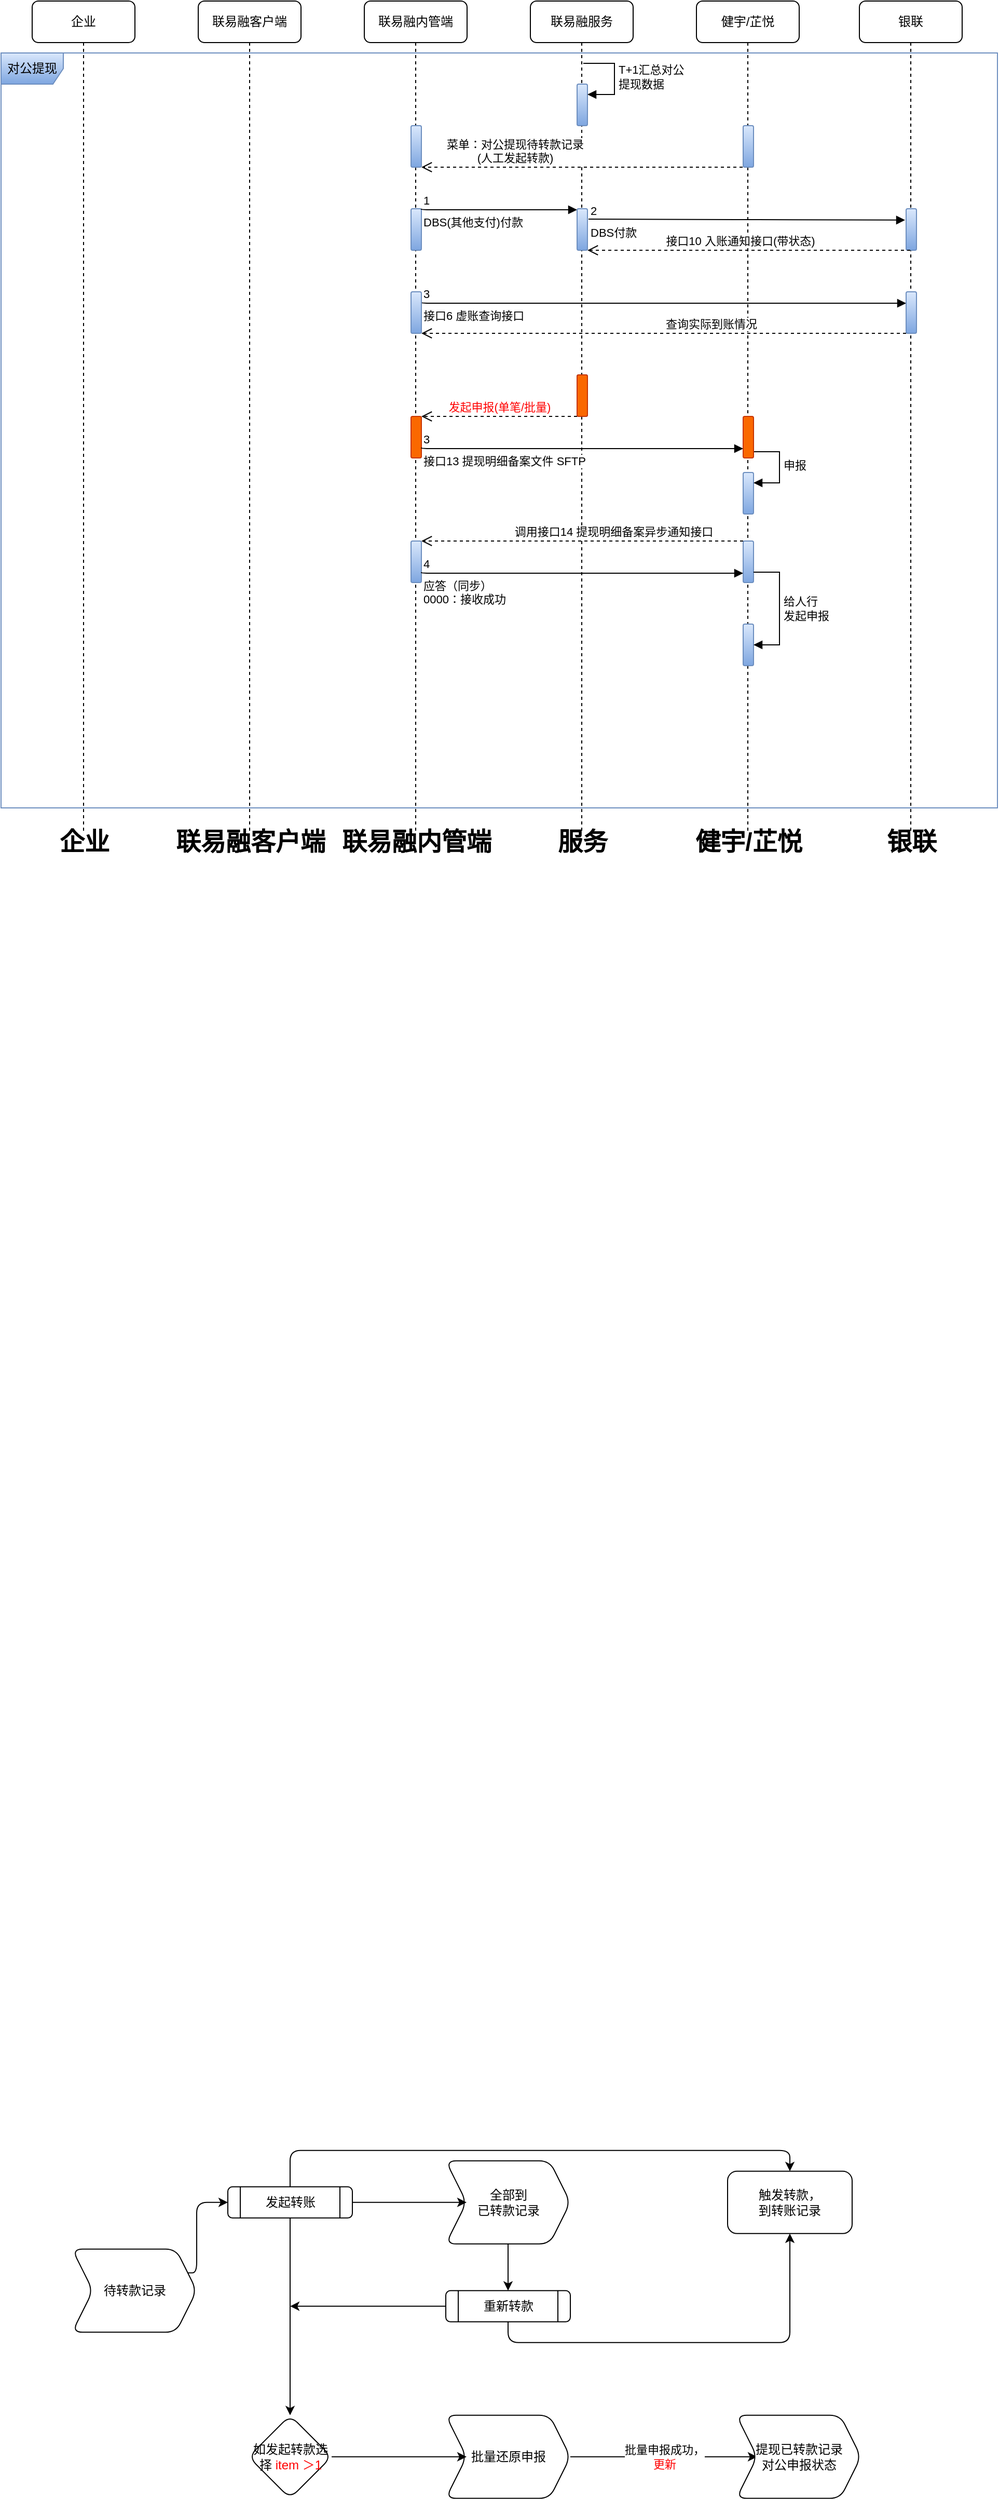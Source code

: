 <mxfile version="21.5.2" type="github">
  <diagram name="第 1 页" id="Y29vQs1fbBjCuAOMUxID">
    <mxGraphModel dx="1534" dy="851" grid="1" gridSize="10" guides="1" tooltips="1" connect="1" arrows="1" fold="1" page="1" pageScale="1" pageWidth="827" pageHeight="1169" math="0" shadow="0">
      <root>
        <mxCell id="0" />
        <mxCell id="1" parent="0" />
        <mxCell id="CyjdcLk994ZgfRY2nxm0-1" value="企业" style="shape=umlLifeline;perimeter=lifelinePerimeter;whiteSpace=wrap;html=1;container=1;dropTarget=0;collapsible=0;recursiveResize=0;outlineConnect=0;portConstraint=eastwest;newEdgeStyle={&quot;edgeStyle&quot;:&quot;elbowEdgeStyle&quot;,&quot;elbow&quot;:&quot;vertical&quot;,&quot;curved&quot;:0,&quot;rounded&quot;:0};rounded=1;" parent="1" vertex="1">
          <mxGeometry x="30" y="40" width="99" height="800" as="geometry" />
        </mxCell>
        <mxCell id="CyjdcLk994ZgfRY2nxm0-2" value="联易融客户端" style="shape=umlLifeline;perimeter=lifelinePerimeter;whiteSpace=wrap;html=1;container=1;dropTarget=0;collapsible=0;recursiveResize=0;outlineConnect=0;portConstraint=eastwest;newEdgeStyle={&quot;edgeStyle&quot;:&quot;elbowEdgeStyle&quot;,&quot;elbow&quot;:&quot;vertical&quot;,&quot;curved&quot;:0,&quot;rounded&quot;:0};rounded=1;" parent="1" vertex="1">
          <mxGeometry x="190" y="40" width="99" height="800" as="geometry" />
        </mxCell>
        <mxCell id="CyjdcLk994ZgfRY2nxm0-3" value="联易融内管端" style="shape=umlLifeline;perimeter=lifelinePerimeter;whiteSpace=wrap;html=1;container=1;dropTarget=0;collapsible=0;recursiveResize=0;outlineConnect=0;portConstraint=eastwest;newEdgeStyle={&quot;edgeStyle&quot;:&quot;elbowEdgeStyle&quot;,&quot;elbow&quot;:&quot;vertical&quot;,&quot;curved&quot;:0,&quot;rounded&quot;:0};rounded=1;" parent="1" vertex="1">
          <mxGeometry x="350" y="40" width="99" height="800" as="geometry" />
        </mxCell>
        <mxCell id="CyjdcLk994ZgfRY2nxm0-42" value="" style="html=1;points=[];perimeter=orthogonalPerimeter;outlineConnect=0;targetShapes=umlLifeline;portConstraint=eastwest;newEdgeStyle={&quot;edgeStyle&quot;:&quot;elbowEdgeStyle&quot;,&quot;elbow&quot;:&quot;vertical&quot;,&quot;curved&quot;:0,&quot;rounded&quot;:0};fillColor=#dae8fc;gradientColor=#7ea6e0;strokeColor=#6c8ebf;rounded=1;" parent="CyjdcLk994ZgfRY2nxm0-3" vertex="1">
          <mxGeometry x="45" y="200" width="10" height="40" as="geometry" />
        </mxCell>
        <mxCell id="CyjdcLk994ZgfRY2nxm0-4" value="联易融服务" style="shape=umlLifeline;perimeter=lifelinePerimeter;whiteSpace=wrap;html=1;container=1;dropTarget=0;collapsible=0;recursiveResize=0;outlineConnect=0;portConstraint=eastwest;newEdgeStyle={&quot;edgeStyle&quot;:&quot;elbowEdgeStyle&quot;,&quot;elbow&quot;:&quot;vertical&quot;,&quot;curved&quot;:0,&quot;rounded&quot;:0};rounded=1;" parent="1" vertex="1">
          <mxGeometry x="510" y="40" width="99" height="800" as="geometry" />
        </mxCell>
        <mxCell id="CyjdcLk994ZgfRY2nxm0-13" value="" style="html=1;points=[];perimeter=orthogonalPerimeter;outlineConnect=0;targetShapes=umlLifeline;portConstraint=eastwest;newEdgeStyle={&quot;edgeStyle&quot;:&quot;elbowEdgeStyle&quot;,&quot;elbow&quot;:&quot;vertical&quot;,&quot;curved&quot;:0,&quot;rounded&quot;:0};fillColor=#dae8fc;strokeColor=#6c8ebf;gradientColor=#7ea6e0;rounded=1;" parent="CyjdcLk994ZgfRY2nxm0-4" vertex="1">
          <mxGeometry x="45" y="80" width="10" height="40" as="geometry" />
        </mxCell>
        <mxCell id="CyjdcLk994ZgfRY2nxm0-14" value="T+1汇总对公&lt;br&gt;提现数据" style="html=1;align=left;spacingLeft=2;endArrow=block;rounded=1;edgeStyle=orthogonalEdgeStyle;curved=0;rounded=0;" parent="CyjdcLk994ZgfRY2nxm0-4" target="CyjdcLk994ZgfRY2nxm0-13" edge="1">
          <mxGeometry relative="1" as="geometry">
            <mxPoint x="51" y="60" as="sourcePoint" />
            <Array as="points">
              <mxPoint x="81" y="90" />
            </Array>
          </mxGeometry>
        </mxCell>
        <mxCell id="CyjdcLk994ZgfRY2nxm0-5" value="健宇/芷悦" style="shape=umlLifeline;perimeter=lifelinePerimeter;whiteSpace=wrap;html=1;container=1;dropTarget=0;collapsible=0;recursiveResize=0;outlineConnect=0;portConstraint=eastwest;newEdgeStyle={&quot;edgeStyle&quot;:&quot;elbowEdgeStyle&quot;,&quot;elbow&quot;:&quot;vertical&quot;,&quot;curved&quot;:0,&quot;rounded&quot;:0};rounded=1;" parent="1" vertex="1">
          <mxGeometry x="670" y="40" width="99" height="800" as="geometry" />
        </mxCell>
        <mxCell id="CyjdcLk994ZgfRY2nxm0-20" value="" style="html=1;points=[];perimeter=orthogonalPerimeter;outlineConnect=0;targetShapes=umlLifeline;portConstraint=eastwest;newEdgeStyle={&quot;edgeStyle&quot;:&quot;elbowEdgeStyle&quot;,&quot;elbow&quot;:&quot;vertical&quot;,&quot;curved&quot;:0,&quot;rounded&quot;:0};fillColor=#dae8fc;gradientColor=#7ea6e0;strokeColor=#6c8ebf;rounded=1;" parent="CyjdcLk994ZgfRY2nxm0-5" vertex="1">
          <mxGeometry x="45" y="120" width="10" height="40" as="geometry" />
        </mxCell>
        <mxCell id="CyjdcLk994ZgfRY2nxm0-9" value="" style="html=1;points=[];perimeter=orthogonalPerimeter;outlineConnect=0;targetShapes=umlLifeline;portConstraint=eastwest;newEdgeStyle={&quot;edgeStyle&quot;:&quot;elbowEdgeStyle&quot;,&quot;elbow&quot;:&quot;vertical&quot;,&quot;curved&quot;:0,&quot;rounded&quot;:0};fillColor=#dae8fc;gradientColor=#7ea6e0;strokeColor=#6c8ebf;rounded=1;" parent="CyjdcLk994ZgfRY2nxm0-5" vertex="1">
          <mxGeometry x="45" y="454" width="10" height="40" as="geometry" />
        </mxCell>
        <mxCell id="CyjdcLk994ZgfRY2nxm0-10" value="申报" style="html=1;align=left;spacingLeft=2;endArrow=block;rounded=1;edgeStyle=orthogonalEdgeStyle;curved=0;rounded=0;" parent="CyjdcLk994ZgfRY2nxm0-5" target="CyjdcLk994ZgfRY2nxm0-9" edge="1">
          <mxGeometry relative="1" as="geometry">
            <mxPoint x="50" y="434" as="sourcePoint" />
            <Array as="points">
              <mxPoint x="80" y="464" />
            </Array>
          </mxGeometry>
        </mxCell>
        <mxCell id="CyjdcLk994ZgfRY2nxm0-11" value="" style="html=1;points=[];perimeter=orthogonalPerimeter;outlineConnect=0;targetShapes=umlLifeline;portConstraint=eastwest;newEdgeStyle={&quot;edgeStyle&quot;:&quot;elbowEdgeStyle&quot;,&quot;elbow&quot;:&quot;vertical&quot;,&quot;curved&quot;:0,&quot;rounded&quot;:0};fillColor=#dae8fc;gradientColor=#7ea6e0;strokeColor=#6c8ebf;rounded=1;" parent="CyjdcLk994ZgfRY2nxm0-5" vertex="1">
          <mxGeometry x="45" y="520" width="10" height="40" as="geometry" />
        </mxCell>
        <mxCell id="CyjdcLk994ZgfRY2nxm0-30" value="" style="html=1;points=[];perimeter=orthogonalPerimeter;outlineConnect=0;targetShapes=umlLifeline;portConstraint=eastwest;newEdgeStyle={&quot;edgeStyle&quot;:&quot;elbowEdgeStyle&quot;,&quot;elbow&quot;:&quot;vertical&quot;,&quot;curved&quot;:0,&quot;rounded&quot;:0};fillColor=#fa6800;strokeColor=#C73500;fontColor=#000000;rounded=1;" parent="CyjdcLk994ZgfRY2nxm0-5" vertex="1">
          <mxGeometry x="-275" y="400" width="10" height="40" as="geometry" />
        </mxCell>
        <mxCell id="CyjdcLk994ZgfRY2nxm0-31" value="" style="html=1;points=[];perimeter=orthogonalPerimeter;outlineConnect=0;targetShapes=umlLifeline;portConstraint=eastwest;newEdgeStyle={&quot;edgeStyle&quot;:&quot;elbowEdgeStyle&quot;,&quot;elbow&quot;:&quot;vertical&quot;,&quot;curved&quot;:0,&quot;rounded&quot;:0};fillColor=#fa6800;strokeColor=#C73500;fontColor=#000000;rounded=1;" parent="CyjdcLk994ZgfRY2nxm0-5" vertex="1">
          <mxGeometry x="45" y="400" width="10" height="40" as="geometry" />
        </mxCell>
        <mxCell id="CyjdcLk994ZgfRY2nxm0-32" value="" style="html=1;points=[];perimeter=orthogonalPerimeter;outlineConnect=0;targetShapes=umlLifeline;portConstraint=eastwest;newEdgeStyle={&quot;edgeStyle&quot;:&quot;elbowEdgeStyle&quot;,&quot;elbow&quot;:&quot;vertical&quot;,&quot;curved&quot;:0,&quot;rounded&quot;:0};fillColor=#dae8fc;gradientColor=#7ea6e0;strokeColor=#6c8ebf;rounded=1;" parent="CyjdcLk994ZgfRY2nxm0-5" vertex="1">
          <mxGeometry x="-115" y="360" width="10" height="40" as="geometry" />
        </mxCell>
        <mxCell id="CyjdcLk994ZgfRY2nxm0-33" value="&lt;font color=&quot;#ff0000&quot;&gt;发起申报(单笔/批量)&lt;/font&gt;" style="html=1;verticalAlign=bottom;endArrow=open;dashed=1;endSize=8;edgeStyle=elbowEdgeStyle;elbow=vertical;curved=0;rounded=1;" parent="CyjdcLk994ZgfRY2nxm0-5" edge="1">
          <mxGeometry relative="1" as="geometry">
            <mxPoint x="-115" y="400" as="sourcePoint" />
            <mxPoint x="-265" y="400" as="targetPoint" />
            <Array as="points">
              <mxPoint x="-240" y="400" />
            </Array>
            <mxPoint as="offset" />
          </mxGeometry>
        </mxCell>
        <mxCell id="CyjdcLk994ZgfRY2nxm0-34" value="接口13 提现明细备案文件 SFTP" style="endArrow=block;endFill=1;html=1;edgeStyle=orthogonalEdgeStyle;align=left;verticalAlign=top;rounded=1;" parent="CyjdcLk994ZgfRY2nxm0-5" edge="1">
          <mxGeometry x="-1" relative="1" as="geometry">
            <mxPoint x="-265" y="430" as="sourcePoint" />
            <mxPoint x="45" y="431" as="targetPoint" />
            <Array as="points">
              <mxPoint x="-265" y="431" />
            </Array>
            <mxPoint as="offset" />
          </mxGeometry>
        </mxCell>
        <mxCell id="CyjdcLk994ZgfRY2nxm0-35" value="3" style="edgeLabel;resizable=0;html=1;align=left;verticalAlign=bottom;rounded=1;" parent="CyjdcLk994ZgfRY2nxm0-34" connectable="0" vertex="1">
          <mxGeometry x="-1" relative="1" as="geometry" />
        </mxCell>
        <mxCell id="CyjdcLk994ZgfRY2nxm0-36" value="" style="html=1;points=[];perimeter=orthogonalPerimeter;outlineConnect=0;targetShapes=umlLifeline;portConstraint=eastwest;newEdgeStyle={&quot;edgeStyle&quot;:&quot;elbowEdgeStyle&quot;,&quot;elbow&quot;:&quot;vertical&quot;,&quot;curved&quot;:0,&quot;rounded&quot;:0};fillColor=#dae8fc;gradientColor=#7ea6e0;strokeColor=#6c8ebf;rounded=1;" parent="CyjdcLk994ZgfRY2nxm0-5" vertex="1">
          <mxGeometry x="-275" y="520" width="10" height="40" as="geometry" />
        </mxCell>
        <mxCell id="CyjdcLk994ZgfRY2nxm0-37" value="调用接口14 提现明细备案异步通知接口" style="html=1;verticalAlign=bottom;endArrow=open;dashed=1;endSize=8;edgeStyle=elbowEdgeStyle;elbow=vertical;curved=0;rounded=1;" parent="CyjdcLk994ZgfRY2nxm0-5" edge="1">
          <mxGeometry x="-0.194" relative="1" as="geometry">
            <mxPoint x="45" y="520" as="sourcePoint" />
            <mxPoint x="-265" y="520" as="targetPoint" />
            <Array as="points">
              <mxPoint x="-240" y="520" />
            </Array>
            <mxPoint as="offset" />
          </mxGeometry>
        </mxCell>
        <mxCell id="CyjdcLk994ZgfRY2nxm0-38" value="应答（同步）&lt;br&gt;0000：接收成功" style="endArrow=block;endFill=1;html=1;edgeStyle=orthogonalEdgeStyle;align=left;verticalAlign=top;rounded=1;" parent="CyjdcLk994ZgfRY2nxm0-5" edge="1">
          <mxGeometry x="-1" relative="1" as="geometry">
            <mxPoint x="-265" y="550" as="sourcePoint" />
            <mxPoint x="45" y="551" as="targetPoint" />
            <Array as="points">
              <mxPoint x="-265" y="551" />
            </Array>
            <mxPoint as="offset" />
          </mxGeometry>
        </mxCell>
        <mxCell id="CyjdcLk994ZgfRY2nxm0-39" value="4" style="edgeLabel;resizable=0;html=1;align=left;verticalAlign=bottom;rounded=1;" parent="CyjdcLk994ZgfRY2nxm0-38" connectable="0" vertex="1">
          <mxGeometry x="-1" relative="1" as="geometry" />
        </mxCell>
        <mxCell id="CyjdcLk994ZgfRY2nxm0-40" value="" style="html=1;points=[];perimeter=orthogonalPerimeter;outlineConnect=0;targetShapes=umlLifeline;portConstraint=eastwest;newEdgeStyle={&quot;edgeStyle&quot;:&quot;elbowEdgeStyle&quot;,&quot;elbow&quot;:&quot;vertical&quot;,&quot;curved&quot;:0,&quot;rounded&quot;:0};fillColor=#dae8fc;gradientColor=#7ea6e0;strokeColor=#6c8ebf;rounded=1;" parent="CyjdcLk994ZgfRY2nxm0-5" vertex="1">
          <mxGeometry x="45" y="600" width="10" height="40" as="geometry" />
        </mxCell>
        <mxCell id="CyjdcLk994ZgfRY2nxm0-41" value="给人行&lt;br&gt;发起申报" style="html=1;align=left;spacingLeft=2;endArrow=block;rounded=1;edgeStyle=orthogonalEdgeStyle;curved=0;rounded=0;" parent="CyjdcLk994ZgfRY2nxm0-5" source="CyjdcLk994ZgfRY2nxm0-11" target="CyjdcLk994ZgfRY2nxm0-40" edge="1">
          <mxGeometry relative="1" as="geometry">
            <mxPoint x="54.5" y="560" as="sourcePoint" />
            <Array as="points">
              <mxPoint x="80" y="550" />
              <mxPoint x="80" y="620" />
            </Array>
            <mxPoint x="105" y="570" as="targetPoint" />
          </mxGeometry>
        </mxCell>
        <mxCell id="CyjdcLk994ZgfRY2nxm0-48" value="" style="html=1;points=[];perimeter=orthogonalPerimeter;outlineConnect=0;targetShapes=umlLifeline;portConstraint=eastwest;newEdgeStyle={&quot;edgeStyle&quot;:&quot;elbowEdgeStyle&quot;,&quot;elbow&quot;:&quot;vertical&quot;,&quot;curved&quot;:0,&quot;rounded&quot;:0};fillColor=#fa6800;strokeColor=#C73500;fontColor=#000000;rounded=1;" parent="CyjdcLk994ZgfRY2nxm0-5" vertex="1">
          <mxGeometry x="-115" y="360" width="10" height="40" as="geometry" />
        </mxCell>
        <mxCell id="CyjdcLk994ZgfRY2nxm0-6" value="银联" style="shape=umlLifeline;perimeter=lifelinePerimeter;whiteSpace=wrap;html=1;container=1;dropTarget=0;collapsible=0;recursiveResize=0;outlineConnect=0;portConstraint=eastwest;newEdgeStyle={&quot;edgeStyle&quot;:&quot;elbowEdgeStyle&quot;,&quot;elbow&quot;:&quot;vertical&quot;,&quot;curved&quot;:0,&quot;rounded&quot;:0};rounded=1;" parent="1" vertex="1">
          <mxGeometry x="827" y="40" width="99" height="800" as="geometry" />
        </mxCell>
        <mxCell id="CyjdcLk994ZgfRY2nxm0-43" value="" style="html=1;points=[];perimeter=orthogonalPerimeter;outlineConnect=0;targetShapes=umlLifeline;portConstraint=eastwest;newEdgeStyle={&quot;edgeStyle&quot;:&quot;elbowEdgeStyle&quot;,&quot;elbow&quot;:&quot;vertical&quot;,&quot;curved&quot;:0,&quot;rounded&quot;:0};fillColor=#dae8fc;gradientColor=#7ea6e0;strokeColor=#6c8ebf;rounded=1;" parent="CyjdcLk994ZgfRY2nxm0-6" vertex="1">
          <mxGeometry x="45" y="200" width="10" height="40" as="geometry" />
        </mxCell>
        <mxCell id="CyjdcLk994ZgfRY2nxm0-8" value="" style="html=1;points=[];perimeter=orthogonalPerimeter;outlineConnect=0;targetShapes=umlLifeline;portConstraint=eastwest;newEdgeStyle={&quot;edgeStyle&quot;:&quot;elbowEdgeStyle&quot;,&quot;elbow&quot;:&quot;vertical&quot;,&quot;curved&quot;:0,&quot;rounded&quot;:0};fillColor=#dae8fc;gradientColor=#7ea6e0;strokeColor=#6c8ebf;rounded=1;" parent="1" vertex="1">
          <mxGeometry x="872" y="320" width="10" height="40" as="geometry" />
        </mxCell>
        <mxCell id="CyjdcLk994ZgfRY2nxm0-12" value="对公提现" style="shape=umlFrame;whiteSpace=wrap;html=1;pointerEvents=0;fillColor=#dae8fc;gradientColor=#7ea6e0;strokeColor=#6c8ebf;rounded=1;" parent="1" vertex="1">
          <mxGeometry y="90" width="960" height="727" as="geometry" />
        </mxCell>
        <mxCell id="CyjdcLk994ZgfRY2nxm0-15" value="企业" style="text;strokeColor=none;fillColor=none;html=1;fontSize=24;fontStyle=1;verticalAlign=middle;align=center;rounded=1;" parent="1" vertex="1">
          <mxGeometry x="30" y="830" width="100" height="40" as="geometry" />
        </mxCell>
        <mxCell id="CyjdcLk994ZgfRY2nxm0-16" value="联易融客户端" style="text;strokeColor=none;fillColor=none;html=1;fontSize=24;fontStyle=1;verticalAlign=middle;align=center;rounded=1;" parent="1" vertex="1">
          <mxGeometry x="190" y="830" width="100" height="40" as="geometry" />
        </mxCell>
        <mxCell id="CyjdcLk994ZgfRY2nxm0-17" value="联易融内管端" style="text;strokeColor=none;fillColor=none;html=1;fontSize=24;fontStyle=1;verticalAlign=middle;align=center;rounded=1;" parent="1" vertex="1">
          <mxGeometry x="350" y="830" width="100" height="40" as="geometry" />
        </mxCell>
        <mxCell id="CyjdcLk994ZgfRY2nxm0-18" value="服务" style="text;strokeColor=none;fillColor=none;html=1;fontSize=24;fontStyle=1;verticalAlign=middle;align=center;rounded=1;" parent="1" vertex="1">
          <mxGeometry x="510" y="830" width="100" height="40" as="geometry" />
        </mxCell>
        <mxCell id="CyjdcLk994ZgfRY2nxm0-19" value="健宇/芷悦" style="text;strokeColor=none;fillColor=none;html=1;fontSize=24;fontStyle=1;verticalAlign=middle;align=center;rounded=1;" parent="1" vertex="1">
          <mxGeometry x="670" y="830" width="100" height="40" as="geometry" />
        </mxCell>
        <mxCell id="CyjdcLk994ZgfRY2nxm0-21" value="DBS(其他支付)付款" style="endArrow=block;endFill=1;html=1;edgeStyle=orthogonalEdgeStyle;align=left;verticalAlign=top;rounded=1;" parent="1" target="CyjdcLk994ZgfRY2nxm0-25" edge="1">
          <mxGeometry x="-1" relative="1" as="geometry">
            <mxPoint x="405" y="240" as="sourcePoint" />
            <mxPoint x="715" y="241" as="targetPoint" />
            <Array as="points">
              <mxPoint x="405" y="241" />
            </Array>
            <mxPoint as="offset" />
          </mxGeometry>
        </mxCell>
        <mxCell id="CyjdcLk994ZgfRY2nxm0-22" value="1" style="edgeLabel;resizable=0;html=1;align=left;verticalAlign=bottom;rounded=1;" parent="CyjdcLk994ZgfRY2nxm0-21" connectable="0" vertex="1">
          <mxGeometry x="-1" relative="1" as="geometry" />
        </mxCell>
        <mxCell id="CyjdcLk994ZgfRY2nxm0-23" value="菜单：对公提现待转款记录&lt;br&gt;(人工发起转款)" style="html=1;verticalAlign=bottom;endArrow=open;dashed=1;endSize=8;edgeStyle=elbowEdgeStyle;elbow=vertical;curved=0;rounded=1;entryX=1.5;entryY=1;entryDx=0;entryDy=0;entryPerimeter=0;" parent="1" edge="1">
          <mxGeometry x="0.418" relative="1" as="geometry">
            <mxPoint x="714.5" y="200" as="sourcePoint" />
            <mxPoint x="405" y="200" as="targetPoint" />
            <Array as="points">
              <mxPoint x="605" y="200" />
            </Array>
            <mxPoint as="offset" />
          </mxGeometry>
        </mxCell>
        <mxCell id="CyjdcLk994ZgfRY2nxm0-24" value="" style="html=1;points=[];perimeter=orthogonalPerimeter;outlineConnect=0;targetShapes=umlLifeline;portConstraint=eastwest;newEdgeStyle={&quot;edgeStyle&quot;:&quot;elbowEdgeStyle&quot;,&quot;elbow&quot;:&quot;vertical&quot;,&quot;curved&quot;:0,&quot;rounded&quot;:0};fillColor=#dae8fc;gradientColor=#7ea6e0;strokeColor=#6c8ebf;rounded=1;" parent="1" vertex="1">
          <mxGeometry x="395" y="160" width="10" height="40" as="geometry" />
        </mxCell>
        <mxCell id="CyjdcLk994ZgfRY2nxm0-25" value="" style="html=1;points=[];perimeter=orthogonalPerimeter;outlineConnect=0;targetShapes=umlLifeline;portConstraint=eastwest;newEdgeStyle={&quot;edgeStyle&quot;:&quot;elbowEdgeStyle&quot;,&quot;elbow&quot;:&quot;vertical&quot;,&quot;curved&quot;:0,&quot;rounded&quot;:0};fillColor=#dae8fc;gradientColor=#7ea6e0;strokeColor=#6c8ebf;rounded=1;" parent="1" vertex="1">
          <mxGeometry x="555" y="240" width="10" height="40" as="geometry" />
        </mxCell>
        <mxCell id="CyjdcLk994ZgfRY2nxm0-26" value="接口10 入账通知接口(带状态)" style="html=1;verticalAlign=bottom;endArrow=open;dashed=1;endSize=8;edgeStyle=elbowEdgeStyle;elbow=vertical;curved=0;rounded=1;" parent="1" source="CyjdcLk994ZgfRY2nxm0-6" edge="1">
          <mxGeometry x="0.059" relative="1" as="geometry">
            <mxPoint x="720.0" y="223" as="sourcePoint" />
            <mxPoint x="565" y="280" as="targetPoint" />
            <Array as="points">
              <mxPoint x="840" y="280" />
            </Array>
            <mxPoint as="offset" />
          </mxGeometry>
        </mxCell>
        <mxCell id="CyjdcLk994ZgfRY2nxm0-27" value="接口6 虚账查询接口" style="endArrow=block;endFill=1;html=1;edgeStyle=orthogonalEdgeStyle;align=left;verticalAlign=top;rounded=1;" parent="1" target="CyjdcLk994ZgfRY2nxm0-8" edge="1">
          <mxGeometry x="-1" relative="1" as="geometry">
            <mxPoint x="405" y="330" as="sourcePoint" />
            <mxPoint x="715" y="331" as="targetPoint" />
            <Array as="points">
              <mxPoint x="405" y="331" />
            </Array>
            <mxPoint as="offset" />
          </mxGeometry>
        </mxCell>
        <mxCell id="CyjdcLk994ZgfRY2nxm0-28" value="3" style="edgeLabel;resizable=0;html=1;align=left;verticalAlign=bottom;rounded=1;" parent="CyjdcLk994ZgfRY2nxm0-27" connectable="0" vertex="1">
          <mxGeometry x="-1" relative="1" as="geometry" />
        </mxCell>
        <mxCell id="CyjdcLk994ZgfRY2nxm0-29" value="查询实际到账情况" style="html=1;verticalAlign=bottom;endArrow=open;dashed=1;endSize=8;edgeStyle=elbowEdgeStyle;elbow=vertical;curved=0;rounded=1;" parent="1" source="CyjdcLk994ZgfRY2nxm0-8" edge="1">
          <mxGeometry x="-0.194" relative="1" as="geometry">
            <mxPoint x="715" y="360" as="sourcePoint" />
            <mxPoint x="405" y="360" as="targetPoint" />
            <Array as="points">
              <mxPoint x="430" y="360" />
            </Array>
            <mxPoint as="offset" />
          </mxGeometry>
        </mxCell>
        <mxCell id="CyjdcLk994ZgfRY2nxm0-44" value="DBS付款" style="endArrow=block;endFill=1;html=1;edgeStyle=orthogonalEdgeStyle;align=left;verticalAlign=top;rounded=1;entryX=0.43;entryY=0.703;entryDx=0;entryDy=0;entryPerimeter=0;" parent="1" edge="1">
          <mxGeometry x="-1" relative="1" as="geometry">
            <mxPoint x="566" y="250" as="sourcePoint" />
            <mxPoint x="871" y="250.9" as="targetPoint" />
            <Array as="points" />
            <mxPoint as="offset" />
          </mxGeometry>
        </mxCell>
        <mxCell id="CyjdcLk994ZgfRY2nxm0-45" value="2" style="edgeLabel;resizable=0;html=1;align=left;verticalAlign=bottom;rounded=1;" parent="CyjdcLk994ZgfRY2nxm0-44" connectable="0" vertex="1">
          <mxGeometry x="-1" relative="1" as="geometry" />
        </mxCell>
        <mxCell id="CyjdcLk994ZgfRY2nxm0-46" value="" style="html=1;points=[];perimeter=orthogonalPerimeter;outlineConnect=0;targetShapes=umlLifeline;portConstraint=eastwest;newEdgeStyle={&quot;edgeStyle&quot;:&quot;elbowEdgeStyle&quot;,&quot;elbow&quot;:&quot;vertical&quot;,&quot;curved&quot;:0,&quot;rounded&quot;:0};fillColor=#dae8fc;gradientColor=#7ea6e0;strokeColor=#6c8ebf;rounded=1;" parent="1" vertex="1">
          <mxGeometry x="395" y="320" width="10" height="40" as="geometry" />
        </mxCell>
        <mxCell id="CyjdcLk994ZgfRY2nxm0-47" value="银联" style="text;strokeColor=none;fillColor=none;html=1;fontSize=24;fontStyle=1;verticalAlign=middle;align=center;rounded=1;" parent="1" vertex="1">
          <mxGeometry x="827" y="830" width="100" height="40" as="geometry" />
        </mxCell>
        <mxCell id="KcthqPrNZC4BYqEQ8prU-21" style="edgeStyle=orthogonalEdgeStyle;rounded=1;orthogonalLoop=1;jettySize=auto;html=1;exitX=1;exitY=0.25;exitDx=0;exitDy=0;entryX=0;entryY=0.5;entryDx=0;entryDy=0;" parent="1" source="KcthqPrNZC4BYqEQ8prU-9" target="KcthqPrNZC4BYqEQ8prU-20" edge="1">
          <mxGeometry relative="1" as="geometry">
            <Array as="points">
              <mxPoint x="188.5" y="2227.92" />
              <mxPoint x="188.5" y="2159.92" />
            </Array>
          </mxGeometry>
        </mxCell>
        <mxCell id="KcthqPrNZC4BYqEQ8prU-9" value="待转款记录" style="shape=step;perimeter=stepPerimeter;whiteSpace=wrap;html=1;fixedSize=1;rounded=1;" parent="1" vertex="1">
          <mxGeometry x="68.5" y="2204.92" width="120" height="80" as="geometry" />
        </mxCell>
        <mxCell id="KcthqPrNZC4BYqEQ8prU-24" style="edgeStyle=orthogonalEdgeStyle;rounded=1;orthogonalLoop=1;jettySize=auto;html=1;exitX=0.5;exitY=1;exitDx=0;exitDy=0;entryX=0.5;entryY=0;entryDx=0;entryDy=0;" parent="1" source="KcthqPrNZC4BYqEQ8prU-10" target="KcthqPrNZC4BYqEQ8prU-23" edge="1">
          <mxGeometry relative="1" as="geometry" />
        </mxCell>
        <mxCell id="KcthqPrNZC4BYqEQ8prU-10" value="全部到&lt;br&gt;已转款记录" style="shape=step;perimeter=stepPerimeter;whiteSpace=wrap;html=1;fixedSize=1;rounded=1;" parent="1" vertex="1">
          <mxGeometry x="428.5" y="2119.92" width="120" height="80" as="geometry" />
        </mxCell>
        <mxCell id="KcthqPrNZC4BYqEQ8prU-15" value="批量申报成功，&lt;br&gt;&lt;font color=&quot;#ff0000&quot;&gt;更新&lt;/font&gt;" style="edgeStyle=orthogonalEdgeStyle;rounded=1;orthogonalLoop=1;jettySize=auto;html=1;exitX=1;exitY=0.5;exitDx=0;exitDy=0;" parent="1" source="KcthqPrNZC4BYqEQ8prU-12" target="KcthqPrNZC4BYqEQ8prU-14" edge="1">
          <mxGeometry relative="1" as="geometry" />
        </mxCell>
        <mxCell id="KcthqPrNZC4BYqEQ8prU-12" value="批量还原申报" style="shape=step;perimeter=stepPerimeter;whiteSpace=wrap;html=1;fixedSize=1;rounded=1;" parent="1" vertex="1">
          <mxGeometry x="428.5" y="2364.92" width="120" height="80" as="geometry" />
        </mxCell>
        <mxCell id="KcthqPrNZC4BYqEQ8prU-14" value="提现已转款记录&lt;br&gt;对公申报状态" style="shape=step;perimeter=stepPerimeter;whiteSpace=wrap;html=1;fixedSize=1;rounded=1;" parent="1" vertex="1">
          <mxGeometry x="708.5" y="2364.92" width="120" height="80" as="geometry" />
        </mxCell>
        <mxCell id="KcthqPrNZC4BYqEQ8prU-18" value="触发转款，&lt;br&gt;到转账记录" style="rounded=1;whiteSpace=wrap;html=1;" parent="1" vertex="1">
          <mxGeometry x="700" y="2129.92" width="120" height="60" as="geometry" />
        </mxCell>
        <mxCell id="KcthqPrNZC4BYqEQ8prU-22" style="edgeStyle=orthogonalEdgeStyle;rounded=1;orthogonalLoop=1;jettySize=auto;html=1;exitX=1;exitY=0.5;exitDx=0;exitDy=0;entryX=0;entryY=0.5;entryDx=0;entryDy=0;" parent="1" source="KcthqPrNZC4BYqEQ8prU-20" target="KcthqPrNZC4BYqEQ8prU-10" edge="1">
          <mxGeometry relative="1" as="geometry">
            <Array as="points">
              <mxPoint x="448.5" y="2159.92" />
            </Array>
          </mxGeometry>
        </mxCell>
        <mxCell id="KcthqPrNZC4BYqEQ8prU-28" style="edgeStyle=orthogonalEdgeStyle;rounded=1;orthogonalLoop=1;jettySize=auto;html=1;exitX=0.5;exitY=1;exitDx=0;exitDy=0;" parent="1" source="KcthqPrNZC4BYqEQ8prU-20" target="KcthqPrNZC4BYqEQ8prU-27" edge="1">
          <mxGeometry relative="1" as="geometry" />
        </mxCell>
        <mxCell id="KcthqPrNZC4BYqEQ8prU-31" style="edgeStyle=orthogonalEdgeStyle;rounded=1;orthogonalLoop=1;jettySize=auto;html=1;exitX=0.5;exitY=0;exitDx=0;exitDy=0;entryX=0.5;entryY=0;entryDx=0;entryDy=0;" parent="1" source="KcthqPrNZC4BYqEQ8prU-20" target="KcthqPrNZC4BYqEQ8prU-18" edge="1">
          <mxGeometry relative="1" as="geometry" />
        </mxCell>
        <mxCell id="KcthqPrNZC4BYqEQ8prU-20" value="发起转账" style="shape=process;whiteSpace=wrap;html=1;backgroundOutline=1;rounded=1;" parent="1" vertex="1">
          <mxGeometry x="218.5" y="2144.92" width="120" height="30" as="geometry" />
        </mxCell>
        <mxCell id="KcthqPrNZC4BYqEQ8prU-26" style="edgeStyle=orthogonalEdgeStyle;rounded=1;orthogonalLoop=1;jettySize=auto;html=1;exitX=0;exitY=0.5;exitDx=0;exitDy=0;" parent="1" source="KcthqPrNZC4BYqEQ8prU-23" edge="1">
          <mxGeometry relative="1" as="geometry">
            <mxPoint x="278.5" y="2259.92" as="targetPoint" />
          </mxGeometry>
        </mxCell>
        <mxCell id="KcthqPrNZC4BYqEQ8prU-30" style="edgeStyle=orthogonalEdgeStyle;rounded=1;orthogonalLoop=1;jettySize=auto;html=1;exitX=0.5;exitY=1;exitDx=0;exitDy=0;entryX=0.5;entryY=1;entryDx=0;entryDy=0;" parent="1" source="KcthqPrNZC4BYqEQ8prU-23" target="KcthqPrNZC4BYqEQ8prU-18" edge="1">
          <mxGeometry relative="1" as="geometry" />
        </mxCell>
        <mxCell id="KcthqPrNZC4BYqEQ8prU-23" value="重新转款" style="shape=process;whiteSpace=wrap;html=1;backgroundOutline=1;rounded=1;" parent="1" vertex="1">
          <mxGeometry x="428.5" y="2244.92" width="120" height="30" as="geometry" />
        </mxCell>
        <mxCell id="KcthqPrNZC4BYqEQ8prU-29" style="edgeStyle=orthogonalEdgeStyle;rounded=1;orthogonalLoop=1;jettySize=auto;html=1;exitX=1;exitY=0.5;exitDx=0;exitDy=0;entryX=0;entryY=0.5;entryDx=0;entryDy=0;" parent="1" source="KcthqPrNZC4BYqEQ8prU-27" target="KcthqPrNZC4BYqEQ8prU-12" edge="1">
          <mxGeometry relative="1" as="geometry" />
        </mxCell>
        <mxCell id="KcthqPrNZC4BYqEQ8prU-27" value="如发起转款选择 &lt;font color=&quot;#ff0000&quot;&gt;item ＞1&lt;/font&gt;" style="rhombus;whiteSpace=wrap;html=1;rounded=1;" parent="1" vertex="1">
          <mxGeometry x="238.5" y="2364.92" width="80" height="80" as="geometry" />
        </mxCell>
      </root>
    </mxGraphModel>
  </diagram>
</mxfile>
